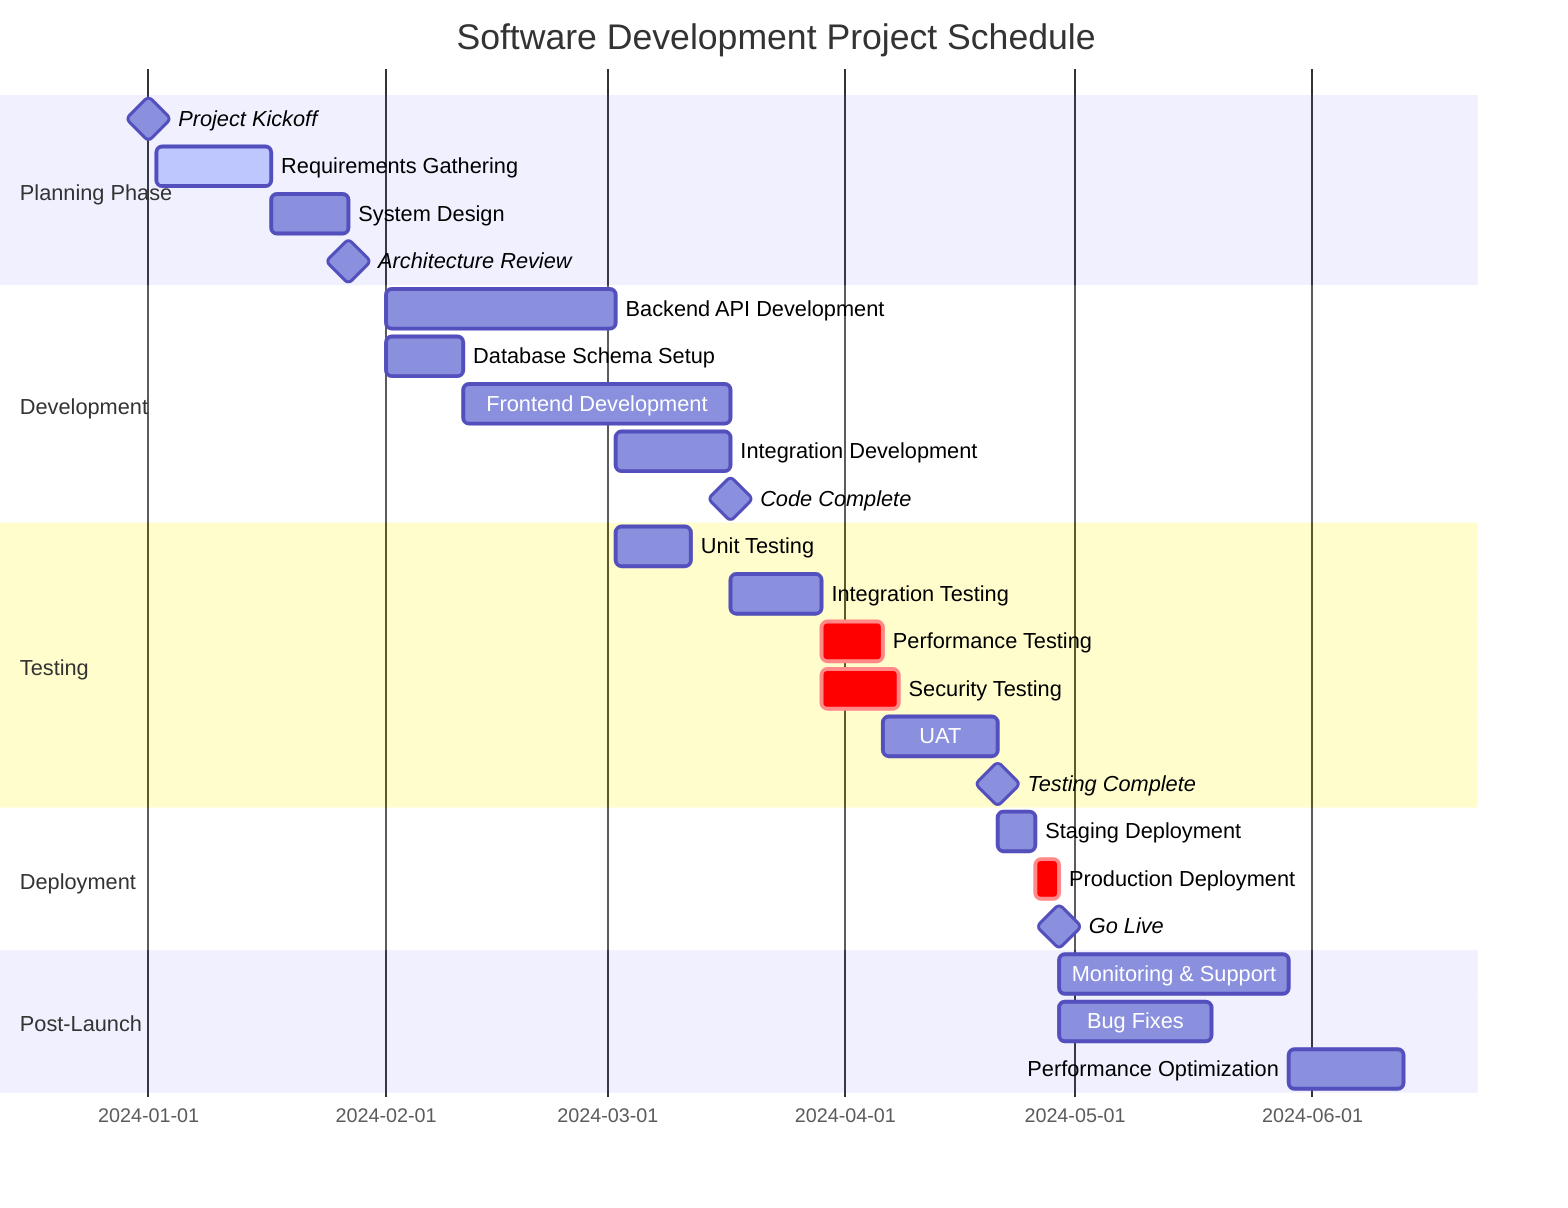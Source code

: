 gantt
    title Software Development Project Schedule
    dateFormat YYYY-MM-DD

    section Planning Phase
    Project Kickoff           :milestone, m1, 2024-01-01, 0d
    Requirements Gathering    :active, a1, 2024-01-02, 15d
    System Design            :a2, after a1, 10d
    Architecture Review      :milestone, m2, after a2, 0d

    section Development
    Backend API Development  :b1, 2024-02-01, 30d
    Database Schema Setup    :b2, 2024-02-01, 10d
    Frontend Development     :b3, after b2, 35d
    Integration Development  :b4, after b1, 15d
    Code Complete           :milestone, m3, after b4, 0d

    section Testing
    Unit Testing            :c1, after b1, 10d
    Integration Testing     :c2, after b4, 12d
    Performance Testing     :crit, c3, after c2, 8d
    Security Testing        :crit, c4, after c2, 10d
    UAT                     :c5, after c3, 15d
    Testing Complete        :milestone, m4, after c5, 0d

    section Deployment
    Staging Deployment      :d1, after c5, 5d
    Production Deployment   :crit, d2, after d1, 3d
    Go Live                 :milestone, m5, after d2, 0d

    section Post-Launch
    Monitoring & Support    :e1, after d2, 30d
    Bug Fixes              :e2, after d2, 20d
    Performance Optimization :e3, after e1, 15d